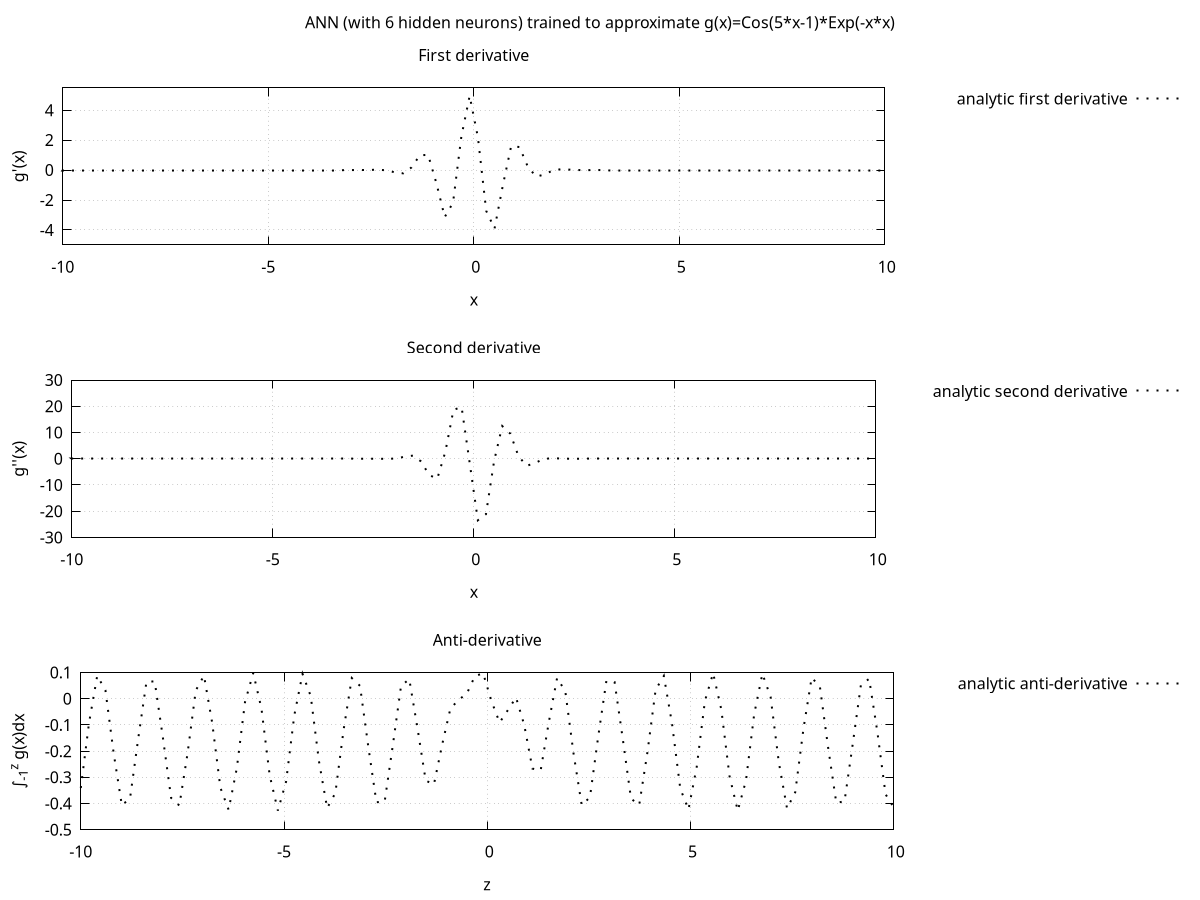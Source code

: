set terminal svg background "white" dynamic size 800,800
set output outputname
set grid
set multiplot layout 3,1 columns title "ANN (with 6 hidden neurons) trained to approximate g(x)=Cos(5*x-1)*Exp(-x*x)"
set key outside

f(x) = -5*sin(5*x-1)*exp(-x*x)+cos(5*x-1)*(-2*x)*exp(-x*x) #first derivative of approximated function
ff(x) = -25*cos(5*x-1)*exp(-x*x)-5*sin(5*x-1)*2*x*exp(-x*x)-5*sin(5*x-1)*(-2*x)*exp(-x*x)+cos(5*x-1)*(-2)*exp(-x*x)+cos(5*x-1)*(-2*x)*(-2*x)*exp(-x*x)
F(x)=  (-cos(5*x - 1) - 5*sin(5*x - 1) + 2*cos(4) - 5*sin(4))/14 * exp(-x**2) + (5*sin(5*x - 1) + 5*sin(4) - cos(4))/7 * exp(-1) #anti-derivative
set title "First derivative"
set ylabel "g'(x)"
set xlabel "x"
plot [][-5:5.5] \
 "Out.derivative.data" index 0 with lines linecolor rgb "red" title "ANN first derivative", \
 f(x) with lines dashtype 3 linecolor rgb "black" lw 2  title "analytic first derivative"

set title "Second derivative"
set ylabel "g''(x)"
set xlabel "x"
plot [][-30:30] \
 "Out.derivative.data" index 1 with lines linecolor rgb "red" title "ANN second derivative", \
 ff(x) with lines dashtype 3 linecolor rgb "black" lw 2  title "analytic second derivative"

set title "Anti-derivative"
set ylabel "∫_{-1}^{z} g(x)dx"
set xlabel "z"
plot [][] \
 "Out.derivative.data" index 2 with lines linecolor rgb "red" title "ANN anti-derivative", \
 F(x) with lines dashtype 3 linecolor rgb "black" lw 2  title "analytic anti-derivative"